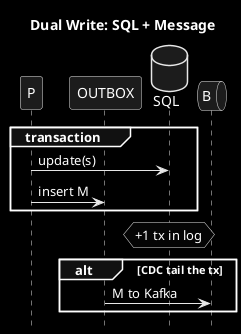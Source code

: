 @startuml
title Dual Write: SQL + Message
hide footbox
skinparam monochrome reverse
database "SQL" as DB order 9
queue B order 10

group transaction
    P->DB: update(s)
    P->OUTBOX: insert M
end

hnote over DB: +1 tx in log

alt CDC tail the tx
    OUTBOX->B: M to Kafka
end

@enduml
? transactional outbox pattern
? CDC/Debezium